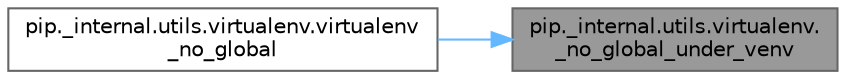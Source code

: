 digraph "pip._internal.utils.virtualenv._no_global_under_venv"
{
 // LATEX_PDF_SIZE
  bgcolor="transparent";
  edge [fontname=Helvetica,fontsize=10,labelfontname=Helvetica,labelfontsize=10];
  node [fontname=Helvetica,fontsize=10,shape=box,height=0.2,width=0.4];
  rankdir="RL";
  Node1 [id="Node000001",label="pip._internal.utils.virtualenv.\l_no_global_under_venv",height=0.2,width=0.4,color="gray40", fillcolor="grey60", style="filled", fontcolor="black",tooltip=" "];
  Node1 -> Node2 [id="edge1_Node000001_Node000002",dir="back",color="steelblue1",style="solid",tooltip=" "];
  Node2 [id="Node000002",label="pip._internal.utils.virtualenv.virtualenv\l_no_global",height=0.2,width=0.4,color="grey40", fillcolor="white", style="filled",URL="$namespacepip_1_1__internal_1_1utils_1_1virtualenv.html#a99ca853f7d8a95c6d242805cbc366bb0",tooltip=" "];
}
